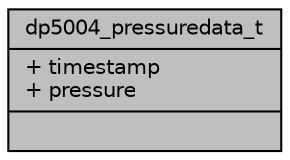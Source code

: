 digraph "dp5004_pressuredata_t"
{
  edge [fontname="Helvetica",fontsize="10",labelfontname="Helvetica",labelfontsize="10"];
  node [fontname="Helvetica",fontsize="10",shape=record];
  Node1 [label="{dp5004_pressuredata_t\n|+ timestamp\l+ pressure\l|}",height=0.2,width=0.4,color="black", fillcolor="grey75", style="filled", fontcolor="black"];
}
